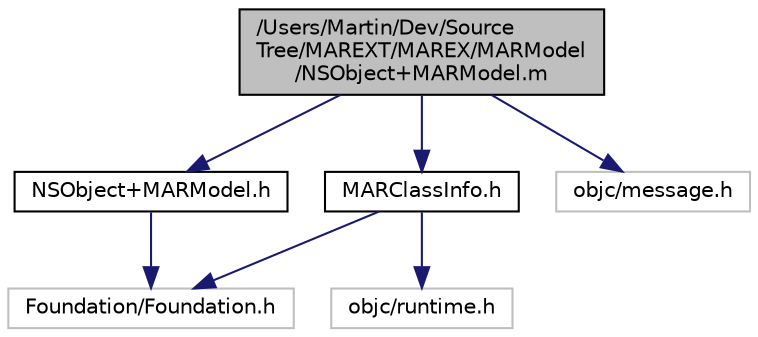 digraph "/Users/Martin/Dev/SourceTree/MAREXT/MAREX/MARModel/NSObject+MARModel.m"
{
  edge [fontname="Helvetica",fontsize="10",labelfontname="Helvetica",labelfontsize="10"];
  node [fontname="Helvetica",fontsize="10",shape=record];
  Node0 [label="/Users/Martin/Dev/Source\lTree/MAREXT/MAREX/MARModel\l/NSObject+MARModel.m",height=0.2,width=0.4,color="black", fillcolor="grey75", style="filled", fontcolor="black"];
  Node0 -> Node1 [color="midnightblue",fontsize="10",style="solid"];
  Node1 [label="NSObject+MARModel.h",height=0.2,width=0.4,color="black", fillcolor="white", style="filled",URL="$_n_s_object_09_m_a_r_model_8h.html"];
  Node1 -> Node2 [color="midnightblue",fontsize="10",style="solid"];
  Node2 [label="Foundation/Foundation.h",height=0.2,width=0.4,color="grey75", fillcolor="white", style="filled"];
  Node0 -> Node3 [color="midnightblue",fontsize="10",style="solid"];
  Node3 [label="MARClassInfo.h",height=0.2,width=0.4,color="black", fillcolor="white", style="filled",URL="$_m_a_r_class_info_8h.html"];
  Node3 -> Node2 [color="midnightblue",fontsize="10",style="solid"];
  Node3 -> Node4 [color="midnightblue",fontsize="10",style="solid"];
  Node4 [label="objc/runtime.h",height=0.2,width=0.4,color="grey75", fillcolor="white", style="filled"];
  Node0 -> Node5 [color="midnightblue",fontsize="10",style="solid"];
  Node5 [label="objc/message.h",height=0.2,width=0.4,color="grey75", fillcolor="white", style="filled"];
}
